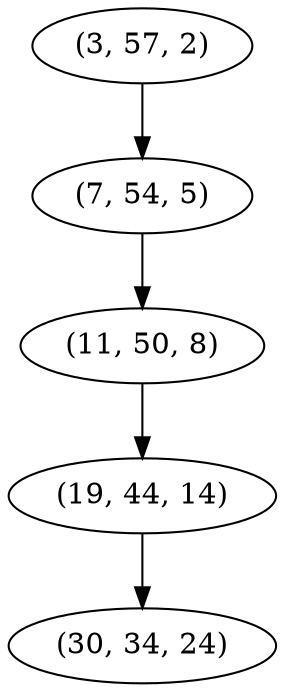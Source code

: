 digraph tree {
    "(3, 57, 2)";
    "(7, 54, 5)";
    "(11, 50, 8)";
    "(19, 44, 14)";
    "(30, 34, 24)";
    "(3, 57, 2)" -> "(7, 54, 5)";
    "(7, 54, 5)" -> "(11, 50, 8)";
    "(11, 50, 8)" -> "(19, 44, 14)";
    "(19, 44, 14)" -> "(30, 34, 24)";
}
